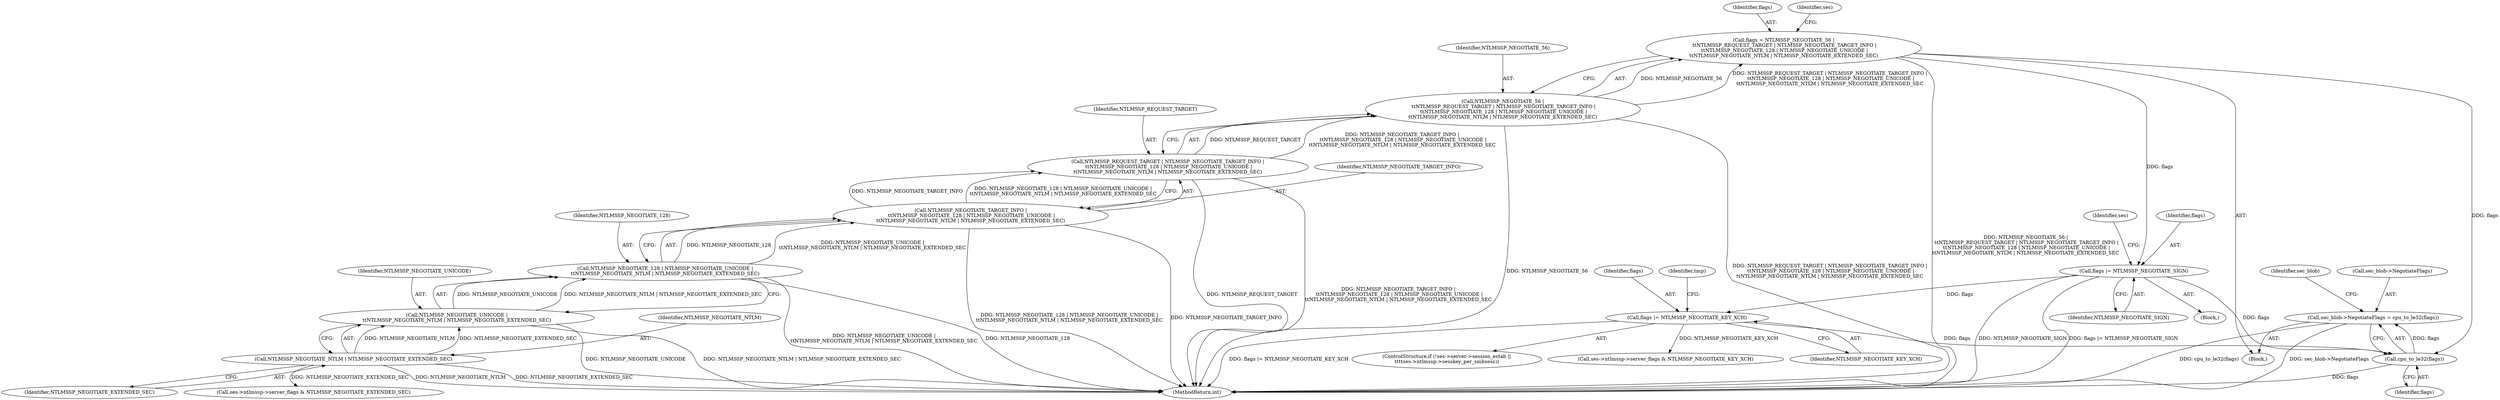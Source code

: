 digraph "0_linux_cabfb3680f78981d26c078a26e5c748531257ebb@pointer" {
"1000202" [label="(Call,sec_blob->NegotiateFlags = cpu_to_le32(flags))"];
"1000206" [label="(Call,cpu_to_le32(flags))"];
"1000154" [label="(Call,flags = NTLMSSP_NEGOTIATE_56 |\n \t\tNTLMSSP_REQUEST_TARGET | NTLMSSP_NEGOTIATE_TARGET_INFO |\n \t\tNTLMSSP_NEGOTIATE_128 | NTLMSSP_NEGOTIATE_UNICODE |\n\t\tNTLMSSP_NEGOTIATE_NTLM | NTLMSSP_NEGOTIATE_EXTENDED_SEC)"];
"1000156" [label="(Call,NTLMSSP_NEGOTIATE_56 |\n \t\tNTLMSSP_REQUEST_TARGET | NTLMSSP_NEGOTIATE_TARGET_INFO |\n \t\tNTLMSSP_NEGOTIATE_128 | NTLMSSP_NEGOTIATE_UNICODE |\n\t\tNTLMSSP_NEGOTIATE_NTLM | NTLMSSP_NEGOTIATE_EXTENDED_SEC)"];
"1000158" [label="(Call,NTLMSSP_REQUEST_TARGET | NTLMSSP_NEGOTIATE_TARGET_INFO |\n \t\tNTLMSSP_NEGOTIATE_128 | NTLMSSP_NEGOTIATE_UNICODE |\n\t\tNTLMSSP_NEGOTIATE_NTLM | NTLMSSP_NEGOTIATE_EXTENDED_SEC)"];
"1000160" [label="(Call,NTLMSSP_NEGOTIATE_TARGET_INFO |\n \t\tNTLMSSP_NEGOTIATE_128 | NTLMSSP_NEGOTIATE_UNICODE |\n\t\tNTLMSSP_NEGOTIATE_NTLM | NTLMSSP_NEGOTIATE_EXTENDED_SEC)"];
"1000162" [label="(Call,NTLMSSP_NEGOTIATE_128 | NTLMSSP_NEGOTIATE_UNICODE |\n\t\tNTLMSSP_NEGOTIATE_NTLM | NTLMSSP_NEGOTIATE_EXTENDED_SEC)"];
"1000164" [label="(Call,NTLMSSP_NEGOTIATE_UNICODE |\n\t\tNTLMSSP_NEGOTIATE_NTLM | NTLMSSP_NEGOTIATE_EXTENDED_SEC)"];
"1000166" [label="(Call,NTLMSSP_NEGOTIATE_NTLM | NTLMSSP_NEGOTIATE_EXTENDED_SEC)"];
"1000192" [label="(Call,flags |= NTLMSSP_NEGOTIATE_KEY_XCH)"];
"1000176" [label="(Call,flags |= NTLMSSP_NEGOTIATE_SIGN)"];
"1000162" [label="(Call,NTLMSSP_NEGOTIATE_128 | NTLMSSP_NEGOTIATE_UNICODE |\n\t\tNTLMSSP_NEGOTIATE_NTLM | NTLMSSP_NEGOTIATE_EXTENDED_SEC)"];
"1000155" [label="(Identifier,flags)"];
"1000172" [label="(Identifier,ses)"];
"1000160" [label="(Call,NTLMSSP_NEGOTIATE_TARGET_INFO |\n \t\tNTLMSSP_NEGOTIATE_128 | NTLMSSP_NEGOTIATE_UNICODE |\n\t\tNTLMSSP_NEGOTIATE_NTLM | NTLMSSP_NEGOTIATE_EXTENDED_SEC)"];
"1000166" [label="(Call,NTLMSSP_NEGOTIATE_NTLM | NTLMSSP_NEGOTIATE_EXTENDED_SEC)"];
"1000163" [label="(Identifier,NTLMSSP_NEGOTIATE_128)"];
"1000168" [label="(Identifier,NTLMSSP_NEGOTIATE_EXTENDED_SEC)"];
"1000206" [label="(Call,cpu_to_le32(flags))"];
"1000154" [label="(Call,flags = NTLMSSP_NEGOTIATE_56 |\n \t\tNTLMSSP_REQUEST_TARGET | NTLMSSP_NEGOTIATE_TARGET_INFO |\n \t\tNTLMSSP_NEGOTIATE_128 | NTLMSSP_NEGOTIATE_UNICODE |\n\t\tNTLMSSP_NEGOTIATE_NTLM | NTLMSSP_NEGOTIATE_EXTENDED_SEC)"];
"1000194" [label="(Identifier,NTLMSSP_NEGOTIATE_KEY_XCH)"];
"1000606" [label="(MethodReturn,int)"];
"1000176" [label="(Call,flags |= NTLMSSP_NEGOTIATE_SIGN)"];
"1000193" [label="(Identifier,flags)"];
"1000203" [label="(Call,sec_blob->NegotiateFlags)"];
"1000108" [label="(Block,)"];
"1000164" [label="(Call,NTLMSSP_NEGOTIATE_UNICODE |\n\t\tNTLMSSP_NEGOTIATE_NTLM | NTLMSSP_NEGOTIATE_EXTENDED_SEC)"];
"1000520" [label="(Call,ses->ntlmssp->server_flags & NTLMSSP_NEGOTIATE_EXTENDED_SEC)"];
"1000156" [label="(Call,NTLMSSP_NEGOTIATE_56 |\n \t\tNTLMSSP_REQUEST_TARGET | NTLMSSP_NEGOTIATE_TARGET_INFO |\n \t\tNTLMSSP_NEGOTIATE_128 | NTLMSSP_NEGOTIATE_UNICODE |\n\t\tNTLMSSP_NEGOTIATE_NTLM | NTLMSSP_NEGOTIATE_EXTENDED_SEC)"];
"1000184" [label="(Identifier,ses)"];
"1000161" [label="(Identifier,NTLMSSP_NEGOTIATE_TARGET_INFO)"];
"1000202" [label="(Call,sec_blob->NegotiateFlags = cpu_to_le32(flags))"];
"1000175" [label="(Block,)"];
"1000207" [label="(Identifier,flags)"];
"1000167" [label="(Identifier,NTLMSSP_NEGOTIATE_NTLM)"];
"1000196" [label="(Identifier,tmp)"];
"1000159" [label="(Identifier,NTLMSSP_REQUEST_TARGET)"];
"1000179" [label="(ControlStructure,if (!ses->server->session_estab ||\n\t\t\t\tses->ntlmssp->sesskey_per_smbsess))"];
"1000157" [label="(Identifier,NTLMSSP_NEGOTIATE_56)"];
"1000211" [label="(Identifier,sec_blob)"];
"1000178" [label="(Identifier,NTLMSSP_NEGOTIATE_SIGN)"];
"1000177" [label="(Identifier,flags)"];
"1000513" [label="(Call,ses->ntlmssp->server_flags & NTLMSSP_NEGOTIATE_KEY_XCH)"];
"1000192" [label="(Call,flags |= NTLMSSP_NEGOTIATE_KEY_XCH)"];
"1000165" [label="(Identifier,NTLMSSP_NEGOTIATE_UNICODE)"];
"1000158" [label="(Call,NTLMSSP_REQUEST_TARGET | NTLMSSP_NEGOTIATE_TARGET_INFO |\n \t\tNTLMSSP_NEGOTIATE_128 | NTLMSSP_NEGOTIATE_UNICODE |\n\t\tNTLMSSP_NEGOTIATE_NTLM | NTLMSSP_NEGOTIATE_EXTENDED_SEC)"];
"1000202" -> "1000108"  [label="AST: "];
"1000202" -> "1000206"  [label="CFG: "];
"1000203" -> "1000202"  [label="AST: "];
"1000206" -> "1000202"  [label="AST: "];
"1000211" -> "1000202"  [label="CFG: "];
"1000202" -> "1000606"  [label="DDG: cpu_to_le32(flags)"];
"1000202" -> "1000606"  [label="DDG: sec_blob->NegotiateFlags"];
"1000206" -> "1000202"  [label="DDG: flags"];
"1000206" -> "1000207"  [label="CFG: "];
"1000207" -> "1000206"  [label="AST: "];
"1000206" -> "1000606"  [label="DDG: flags"];
"1000154" -> "1000206"  [label="DDG: flags"];
"1000192" -> "1000206"  [label="DDG: flags"];
"1000176" -> "1000206"  [label="DDG: flags"];
"1000154" -> "1000108"  [label="AST: "];
"1000154" -> "1000156"  [label="CFG: "];
"1000155" -> "1000154"  [label="AST: "];
"1000156" -> "1000154"  [label="AST: "];
"1000172" -> "1000154"  [label="CFG: "];
"1000154" -> "1000606"  [label="DDG: NTLMSSP_NEGOTIATE_56 |\n \t\tNTLMSSP_REQUEST_TARGET | NTLMSSP_NEGOTIATE_TARGET_INFO |\n \t\tNTLMSSP_NEGOTIATE_128 | NTLMSSP_NEGOTIATE_UNICODE |\n\t\tNTLMSSP_NEGOTIATE_NTLM | NTLMSSP_NEGOTIATE_EXTENDED_SEC"];
"1000156" -> "1000154"  [label="DDG: NTLMSSP_NEGOTIATE_56"];
"1000156" -> "1000154"  [label="DDG: NTLMSSP_REQUEST_TARGET | NTLMSSP_NEGOTIATE_TARGET_INFO |\n \t\tNTLMSSP_NEGOTIATE_128 | NTLMSSP_NEGOTIATE_UNICODE |\n\t\tNTLMSSP_NEGOTIATE_NTLM | NTLMSSP_NEGOTIATE_EXTENDED_SEC"];
"1000154" -> "1000176"  [label="DDG: flags"];
"1000156" -> "1000158"  [label="CFG: "];
"1000157" -> "1000156"  [label="AST: "];
"1000158" -> "1000156"  [label="AST: "];
"1000156" -> "1000606"  [label="DDG: NTLMSSP_NEGOTIATE_56"];
"1000156" -> "1000606"  [label="DDG: NTLMSSP_REQUEST_TARGET | NTLMSSP_NEGOTIATE_TARGET_INFO |\n \t\tNTLMSSP_NEGOTIATE_128 | NTLMSSP_NEGOTIATE_UNICODE |\n\t\tNTLMSSP_NEGOTIATE_NTLM | NTLMSSP_NEGOTIATE_EXTENDED_SEC"];
"1000158" -> "1000156"  [label="DDG: NTLMSSP_REQUEST_TARGET"];
"1000158" -> "1000156"  [label="DDG: NTLMSSP_NEGOTIATE_TARGET_INFO |\n \t\tNTLMSSP_NEGOTIATE_128 | NTLMSSP_NEGOTIATE_UNICODE |\n\t\tNTLMSSP_NEGOTIATE_NTLM | NTLMSSP_NEGOTIATE_EXTENDED_SEC"];
"1000158" -> "1000160"  [label="CFG: "];
"1000159" -> "1000158"  [label="AST: "];
"1000160" -> "1000158"  [label="AST: "];
"1000158" -> "1000606"  [label="DDG: NTLMSSP_REQUEST_TARGET"];
"1000158" -> "1000606"  [label="DDG: NTLMSSP_NEGOTIATE_TARGET_INFO |\n \t\tNTLMSSP_NEGOTIATE_128 | NTLMSSP_NEGOTIATE_UNICODE |\n\t\tNTLMSSP_NEGOTIATE_NTLM | NTLMSSP_NEGOTIATE_EXTENDED_SEC"];
"1000160" -> "1000158"  [label="DDG: NTLMSSP_NEGOTIATE_TARGET_INFO"];
"1000160" -> "1000158"  [label="DDG: NTLMSSP_NEGOTIATE_128 | NTLMSSP_NEGOTIATE_UNICODE |\n\t\tNTLMSSP_NEGOTIATE_NTLM | NTLMSSP_NEGOTIATE_EXTENDED_SEC"];
"1000160" -> "1000162"  [label="CFG: "];
"1000161" -> "1000160"  [label="AST: "];
"1000162" -> "1000160"  [label="AST: "];
"1000160" -> "1000606"  [label="DDG: NTLMSSP_NEGOTIATE_128 | NTLMSSP_NEGOTIATE_UNICODE |\n\t\tNTLMSSP_NEGOTIATE_NTLM | NTLMSSP_NEGOTIATE_EXTENDED_SEC"];
"1000160" -> "1000606"  [label="DDG: NTLMSSP_NEGOTIATE_TARGET_INFO"];
"1000162" -> "1000160"  [label="DDG: NTLMSSP_NEGOTIATE_128"];
"1000162" -> "1000160"  [label="DDG: NTLMSSP_NEGOTIATE_UNICODE |\n\t\tNTLMSSP_NEGOTIATE_NTLM | NTLMSSP_NEGOTIATE_EXTENDED_SEC"];
"1000162" -> "1000164"  [label="CFG: "];
"1000163" -> "1000162"  [label="AST: "];
"1000164" -> "1000162"  [label="AST: "];
"1000162" -> "1000606"  [label="DDG: NTLMSSP_NEGOTIATE_UNICODE |\n\t\tNTLMSSP_NEGOTIATE_NTLM | NTLMSSP_NEGOTIATE_EXTENDED_SEC"];
"1000162" -> "1000606"  [label="DDG: NTLMSSP_NEGOTIATE_128"];
"1000164" -> "1000162"  [label="DDG: NTLMSSP_NEGOTIATE_UNICODE"];
"1000164" -> "1000162"  [label="DDG: NTLMSSP_NEGOTIATE_NTLM | NTLMSSP_NEGOTIATE_EXTENDED_SEC"];
"1000164" -> "1000166"  [label="CFG: "];
"1000165" -> "1000164"  [label="AST: "];
"1000166" -> "1000164"  [label="AST: "];
"1000164" -> "1000606"  [label="DDG: NTLMSSP_NEGOTIATE_NTLM | NTLMSSP_NEGOTIATE_EXTENDED_SEC"];
"1000164" -> "1000606"  [label="DDG: NTLMSSP_NEGOTIATE_UNICODE"];
"1000166" -> "1000164"  [label="DDG: NTLMSSP_NEGOTIATE_NTLM"];
"1000166" -> "1000164"  [label="DDG: NTLMSSP_NEGOTIATE_EXTENDED_SEC"];
"1000166" -> "1000168"  [label="CFG: "];
"1000167" -> "1000166"  [label="AST: "];
"1000168" -> "1000166"  [label="AST: "];
"1000166" -> "1000606"  [label="DDG: NTLMSSP_NEGOTIATE_EXTENDED_SEC"];
"1000166" -> "1000606"  [label="DDG: NTLMSSP_NEGOTIATE_NTLM"];
"1000166" -> "1000520"  [label="DDG: NTLMSSP_NEGOTIATE_EXTENDED_SEC"];
"1000192" -> "1000179"  [label="AST: "];
"1000192" -> "1000194"  [label="CFG: "];
"1000193" -> "1000192"  [label="AST: "];
"1000194" -> "1000192"  [label="AST: "];
"1000196" -> "1000192"  [label="CFG: "];
"1000192" -> "1000606"  [label="DDG: flags |= NTLMSSP_NEGOTIATE_KEY_XCH"];
"1000176" -> "1000192"  [label="DDG: flags"];
"1000192" -> "1000513"  [label="DDG: NTLMSSP_NEGOTIATE_KEY_XCH"];
"1000176" -> "1000175"  [label="AST: "];
"1000176" -> "1000178"  [label="CFG: "];
"1000177" -> "1000176"  [label="AST: "];
"1000178" -> "1000176"  [label="AST: "];
"1000184" -> "1000176"  [label="CFG: "];
"1000176" -> "1000606"  [label="DDG: NTLMSSP_NEGOTIATE_SIGN"];
"1000176" -> "1000606"  [label="DDG: flags |= NTLMSSP_NEGOTIATE_SIGN"];
}
